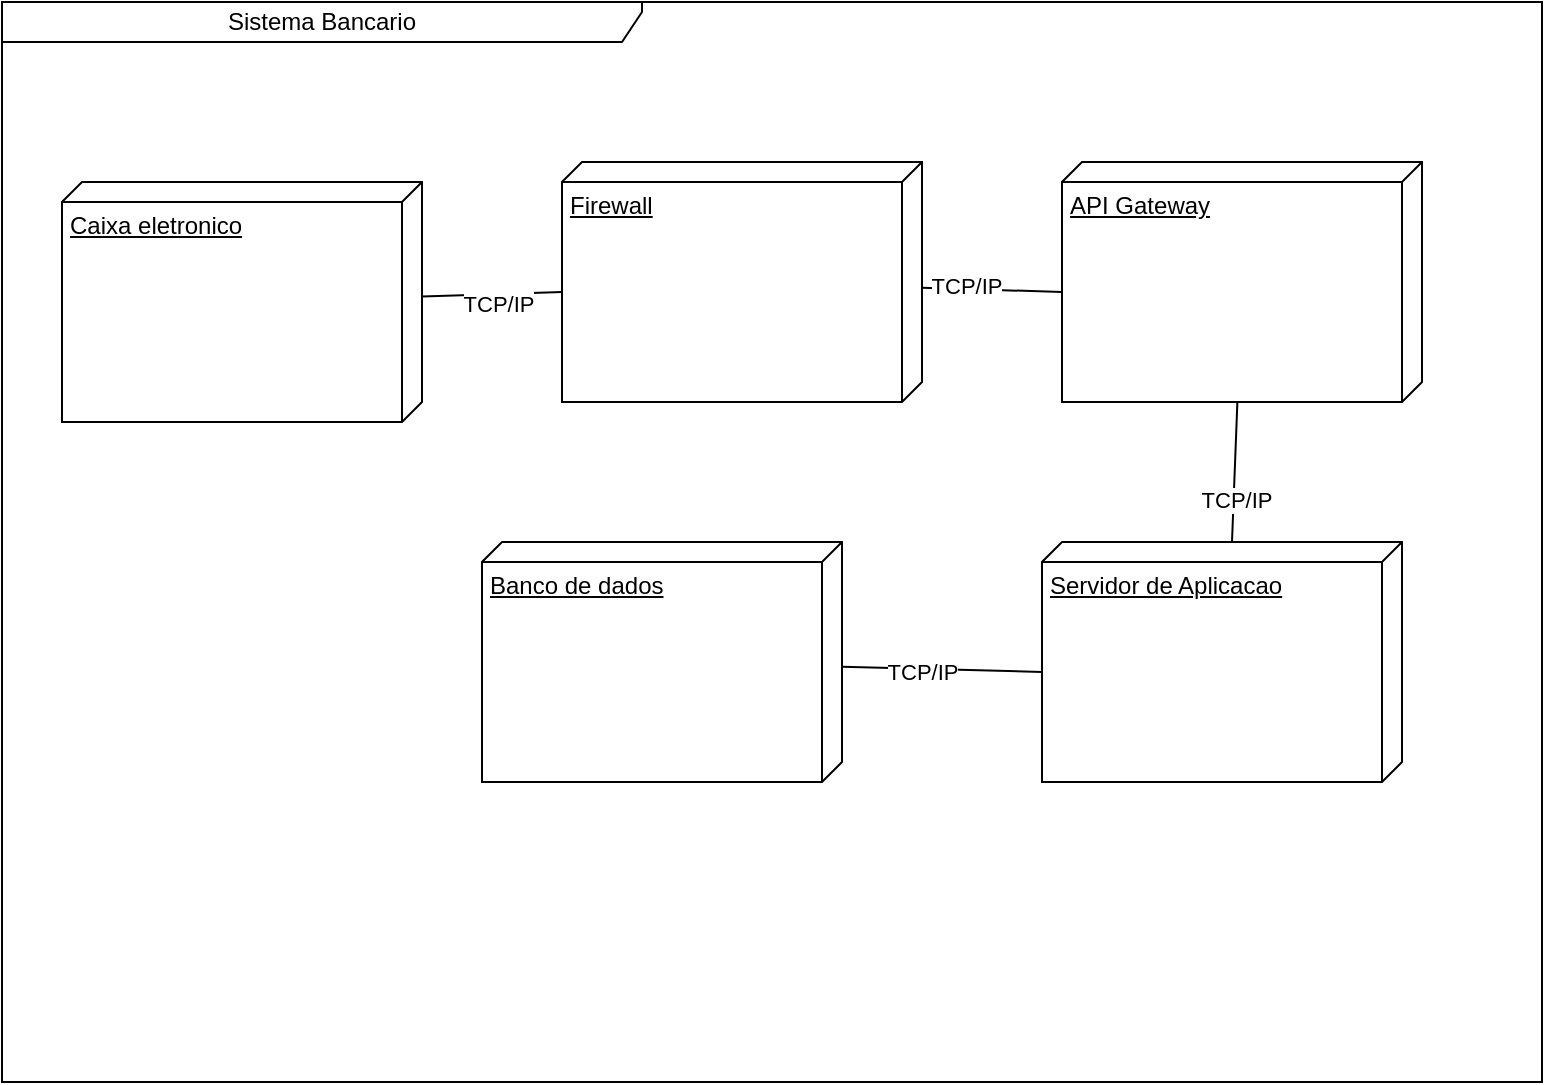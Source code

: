 <mxfile version="16.2.4" type="github">
  <diagram id="x6QPnaQ_Sv-s1HROchGn" name="Page-1">
    <mxGraphModel dx="1422" dy="772" grid="1" gridSize="10" guides="1" tooltips="1" connect="1" arrows="1" fold="1" page="1" pageScale="1" pageWidth="850" pageHeight="1100" math="0" shadow="0">
      <root>
        <mxCell id="0" />
        <mxCell id="1" parent="0" />
        <mxCell id="796ZCLkOJRd4Za5GYOG1-2" value="Sistema Bancario" style="shape=umlFrame;whiteSpace=wrap;html=1;width=320;height=20;" vertex="1" parent="1">
          <mxGeometry x="40" y="60" width="770" height="540" as="geometry" />
        </mxCell>
        <mxCell id="796ZCLkOJRd4Za5GYOG1-18" style="edgeStyle=none;rounded=0;orthogonalLoop=1;jettySize=auto;html=1;entryX=0;entryY=0;entryDx=65;entryDy=180;entryPerimeter=0;endArrow=none;endFill=0;" edge="1" parent="1" source="796ZCLkOJRd4Za5GYOG1-3" target="796ZCLkOJRd4Za5GYOG1-4">
          <mxGeometry relative="1" as="geometry" />
        </mxCell>
        <mxCell id="796ZCLkOJRd4Za5GYOG1-19" value="TCP/IP" style="edgeLabel;html=1;align=center;verticalAlign=middle;resizable=0;points=[];" vertex="1" connectable="0" parent="796ZCLkOJRd4Za5GYOG1-18">
          <mxGeometry x="-0.572" y="-4" relative="1" as="geometry">
            <mxPoint x="23" as="offset" />
          </mxGeometry>
        </mxCell>
        <mxCell id="796ZCLkOJRd4Za5GYOG1-3" value="Caixa eletronico" style="verticalAlign=top;align=left;spacingTop=8;spacingLeft=2;spacingRight=12;shape=cube;size=10;direction=south;fontStyle=4;html=1;" vertex="1" parent="1">
          <mxGeometry x="70" y="150" width="180" height="120" as="geometry" />
        </mxCell>
        <mxCell id="796ZCLkOJRd4Za5GYOG1-16" style="edgeStyle=none;rounded=0;orthogonalLoop=1;jettySize=auto;html=1;entryX=0;entryY=0;entryDx=65;entryDy=180;entryPerimeter=0;endArrow=none;endFill=0;" edge="1" parent="1" source="796ZCLkOJRd4Za5GYOG1-4" target="796ZCLkOJRd4Za5GYOG1-5">
          <mxGeometry relative="1" as="geometry" />
        </mxCell>
        <mxCell id="796ZCLkOJRd4Za5GYOG1-17" value="TCP/IP" style="edgeLabel;html=1;align=center;verticalAlign=middle;resizable=0;points=[];" vertex="1" connectable="0" parent="796ZCLkOJRd4Za5GYOG1-16">
          <mxGeometry x="-0.368" y="2" relative="1" as="geometry">
            <mxPoint as="offset" />
          </mxGeometry>
        </mxCell>
        <mxCell id="796ZCLkOJRd4Za5GYOG1-4" value="Firewall" style="verticalAlign=top;align=left;spacingTop=8;spacingLeft=2;spacingRight=12;shape=cube;size=10;direction=south;fontStyle=4;html=1;" vertex="1" parent="1">
          <mxGeometry x="320" y="140" width="180" height="120" as="geometry" />
        </mxCell>
        <mxCell id="796ZCLkOJRd4Za5GYOG1-10" style="edgeStyle=none;rounded=0;orthogonalLoop=1;jettySize=auto;html=1;entryX=0;entryY=0;entryDx=0;entryDy=85;entryPerimeter=0;endArrow=none;endFill=0;" edge="1" parent="1" source="796ZCLkOJRd4Za5GYOG1-5" target="796ZCLkOJRd4Za5GYOG1-6">
          <mxGeometry relative="1" as="geometry" />
        </mxCell>
        <mxCell id="796ZCLkOJRd4Za5GYOG1-13" value="&lt;span style=&quot;color: rgba(0 , 0 , 0 , 0) ; font-family: monospace ; font-size: 0px ; background-color: rgb(248 , 249 , 250)&quot;&gt;%3CmxGraphModel%3E%3Croot%3E%3CmxCell%20id%3D%220%22%2F%3E%3CmxCell%20id%3D%221%22%20parent%3D%220%22%2F%3E%3CmxCell%20id%3D%222%22%20value%3D%22TCP%2FIP%22%20style%3D%22edgeLabel%3Bhtml%3D1%3Balign%3Dcenter%3BverticalAlign%3Dmiddle%3Bresizable%3D0%3Bpoints%3D%5B%5D%3B%22%20vertex%3D%221%22%20connectable%3D%220%22%20parent%3D%221%22%3E%3CmxGeometry%20x%3D%22499.94%22%20y%3D%22394.946%22%20as%3D%22geometry%22%2F%3E%3C%2FmxCell%3E%3C%2Froot%3E%3C%2FmxGraphModel%3E&lt;/span&gt;" style="edgeLabel;html=1;align=center;verticalAlign=middle;resizable=0;points=[];" vertex="1" connectable="0" parent="796ZCLkOJRd4Za5GYOG1-10">
          <mxGeometry x="-0.544" y="1" relative="1" as="geometry">
            <mxPoint as="offset" />
          </mxGeometry>
        </mxCell>
        <mxCell id="796ZCLkOJRd4Za5GYOG1-14" value="&lt;span style=&quot;color: rgba(0 , 0 , 0 , 0) ; font-family: monospace ; font-size: 0px ; background-color: rgb(248 , 249 , 250)&quot;&gt;%3CmxGraphModel%3E%3Croot%3E%3CmxCell%20id%3D%220%22%2F%3E%3CmxCell%20id%3D%221%22%20parent%3D%220%22%2F%3E%3CmxCell%20id%3D%222%22%20value%3D%22TCP%2FIP%22%20style%3D%22edgeLabel%3Bhtml%3D1%3Balign%3Dcenter%3BverticalAlign%3Dmiddle%3Bresizable%3D0%3Bpoints%3D%5B%5D%3B%22%20vertex%3D%221%22%20connectable%3D%220%22%20parent%3D%221%22%3E%3CmxGeometry%20x%3D%22499.94%22%20y%3D%22394.946%22%20as%3D%22geometry%22%2F%3E%3C%2FmxCell%3E%3C%2Froot%3E%3C%2FmxGraphModel%3TCP&lt;/span&gt;" style="edgeLabel;html=1;align=center;verticalAlign=middle;resizable=0;points=[];" vertex="1" connectable="0" parent="796ZCLkOJRd4Za5GYOG1-10">
          <mxGeometry x="0.626" y="2" relative="1" as="geometry">
            <mxPoint as="offset" />
          </mxGeometry>
        </mxCell>
        <mxCell id="796ZCLkOJRd4Za5GYOG1-15" value="TCP/IP" style="edgeLabel;html=1;align=center;verticalAlign=middle;resizable=0;points=[];" vertex="1" connectable="0" parent="796ZCLkOJRd4Za5GYOG1-10">
          <mxGeometry x="0.399" y="1" relative="1" as="geometry">
            <mxPoint as="offset" />
          </mxGeometry>
        </mxCell>
        <mxCell id="796ZCLkOJRd4Za5GYOG1-5" value="API Gateway" style="verticalAlign=top;align=left;spacingTop=8;spacingLeft=2;spacingRight=12;shape=cube;size=10;direction=south;fontStyle=4;html=1;" vertex="1" parent="1">
          <mxGeometry x="570" y="140" width="180" height="120" as="geometry" />
        </mxCell>
        <mxCell id="796ZCLkOJRd4Za5GYOG1-6" value="Servidor de Aplicacao" style="verticalAlign=top;align=left;spacingTop=8;spacingLeft=2;spacingRight=12;shape=cube;size=10;direction=south;fontStyle=4;html=1;" vertex="1" parent="1">
          <mxGeometry x="560" y="330" width="180" height="120" as="geometry" />
        </mxCell>
        <mxCell id="796ZCLkOJRd4Za5GYOG1-8" style="rounded=0;orthogonalLoop=1;jettySize=auto;html=1;entryX=0;entryY=0;entryDx=65;entryDy=180;entryPerimeter=0;endArrow=none;endFill=0;" edge="1" parent="1" source="796ZCLkOJRd4Za5GYOG1-7" target="796ZCLkOJRd4Za5GYOG1-6">
          <mxGeometry relative="1" as="geometry" />
        </mxCell>
        <mxCell id="796ZCLkOJRd4Za5GYOG1-9" value="TCP/IP" style="edgeLabel;html=1;align=center;verticalAlign=middle;resizable=0;points=[];" vertex="1" connectable="0" parent="796ZCLkOJRd4Za5GYOG1-8">
          <mxGeometry x="-0.559" y="-2" relative="1" as="geometry">
            <mxPoint x="18" as="offset" />
          </mxGeometry>
        </mxCell>
        <mxCell id="796ZCLkOJRd4Za5GYOG1-7" value="Banco de dados" style="verticalAlign=top;align=left;spacingTop=8;spacingLeft=2;spacingRight=12;shape=cube;size=10;direction=south;fontStyle=4;html=1;" vertex="1" parent="1">
          <mxGeometry x="280" y="330" width="180" height="120" as="geometry" />
        </mxCell>
      </root>
    </mxGraphModel>
  </diagram>
</mxfile>
